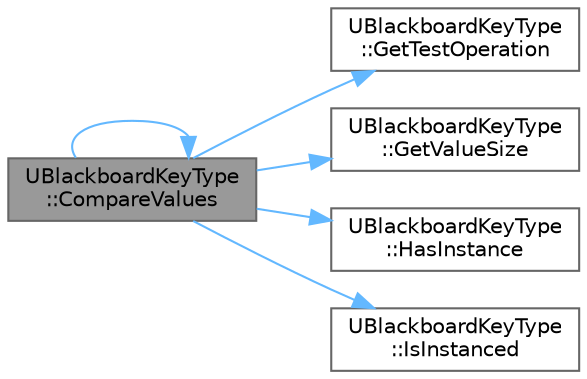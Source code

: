 digraph "UBlackboardKeyType::CompareValues"
{
 // INTERACTIVE_SVG=YES
 // LATEX_PDF_SIZE
  bgcolor="transparent";
  edge [fontname=Helvetica,fontsize=10,labelfontname=Helvetica,labelfontsize=10];
  node [fontname=Helvetica,fontsize=10,shape=box,height=0.2,width=0.4];
  rankdir="LR";
  Node1 [id="Node000001",label="UBlackboardKeyType\l::CompareValues",height=0.2,width=0.4,color="gray40", fillcolor="grey60", style="filled", fontcolor="black",tooltip="compares two values"];
  Node1 -> Node1 [id="edge1_Node000001_Node000001",color="steelblue1",style="solid",tooltip=" "];
  Node1 -> Node2 [id="edge2_Node000001_Node000002",color="steelblue1",style="solid",tooltip=" "];
  Node2 [id="Node000002",label="UBlackboardKeyType\l::GetTestOperation",height=0.2,width=0.4,color="grey40", fillcolor="white", style="filled",URL="$d1/d46/classUBlackboardKeyType.html#a653531f620aef2ff9af354be426d537c",tooltip="get test supported by this type"];
  Node1 -> Node3 [id="edge3_Node000001_Node000003",color="steelblue1",style="solid",tooltip=" "];
  Node3 [id="Node000003",label="UBlackboardKeyType\l::GetValueSize",height=0.2,width=0.4,color="grey40", fillcolor="white", style="filled",URL="$d1/d46/classUBlackboardKeyType.html#a6e1124fb417e15bf1c19c20ec4b2e71c",tooltip="get ValueSize"];
  Node1 -> Node4 [id="edge4_Node000001_Node000004",color="steelblue1",style="solid",tooltip=" "];
  Node4 [id="Node000004",label="UBlackboardKeyType\l::HasInstance",height=0.2,width=0.4,color="grey40", fillcolor="white", style="filled",URL="$d1/d46/classUBlackboardKeyType.html#a3a1bbbb787b4cd9c2e464a19c2e086e4",tooltip=" "];
  Node1 -> Node5 [id="edge5_Node000001_Node000005",color="steelblue1",style="solid",tooltip=" "];
  Node5 [id="Node000005",label="UBlackboardKeyType\l::IsInstanced",height=0.2,width=0.4,color="grey40", fillcolor="white", style="filled",URL="$d1/d46/classUBlackboardKeyType.html#a060a5dd4ed9d19b6b4322489cc0cc52e",tooltip=" "];
}
